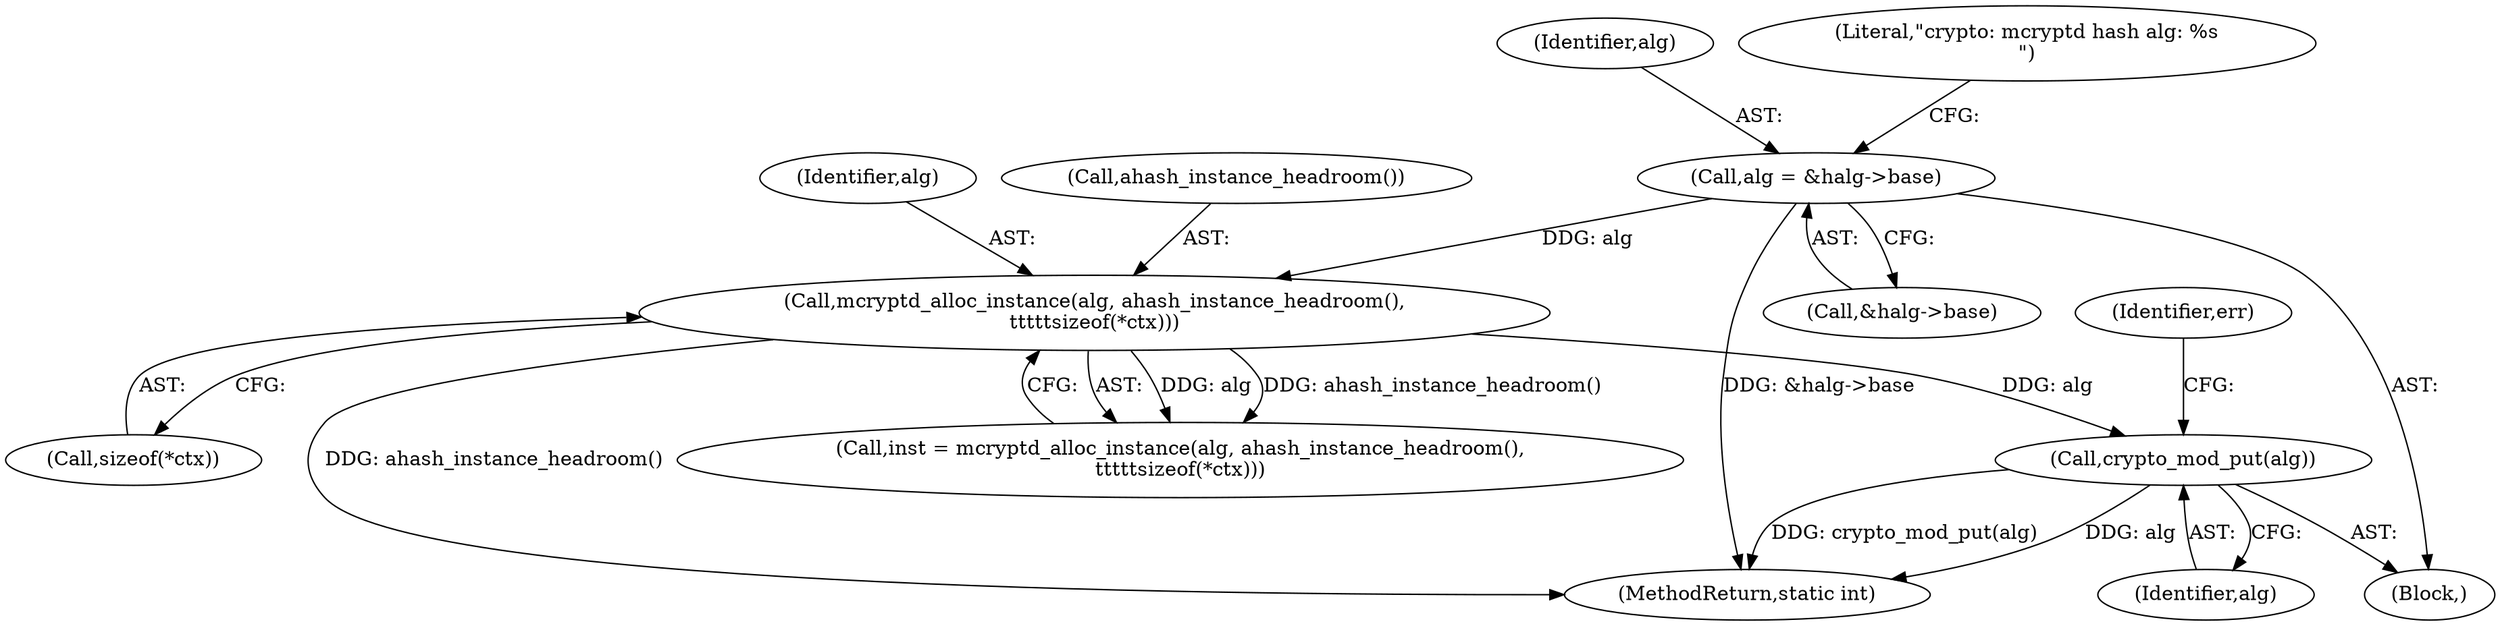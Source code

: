 digraph "0_linux_48a992727d82cb7db076fa15d372178743b1f4cd_0@API" {
"1000339" [label="(Call,crypto_mod_put(alg))"];
"1000151" [label="(Call,mcryptd_alloc_instance(alg, ahash_instance_headroom(),\n\t\t\t\t\tsizeof(*ctx)))"];
"1000138" [label="(Call,alg = &halg->base)"];
"1000154" [label="(Call,sizeof(*ctx))"];
"1000343" [label="(MethodReturn,static int)"];
"1000342" [label="(Identifier,err)"];
"1000151" [label="(Call,mcryptd_alloc_instance(alg, ahash_instance_headroom(),\n\t\t\t\t\tsizeof(*ctx)))"];
"1000139" [label="(Identifier,alg)"];
"1000104" [label="(Block,)"];
"1000138" [label="(Call,alg = &halg->base)"];
"1000153" [label="(Call,ahash_instance_headroom())"];
"1000152" [label="(Identifier,alg)"];
"1000340" [label="(Identifier,alg)"];
"1000140" [label="(Call,&halg->base)"];
"1000149" [label="(Call,inst = mcryptd_alloc_instance(alg, ahash_instance_headroom(),\n\t\t\t\t\tsizeof(*ctx)))"];
"1000145" [label="(Literal,\"crypto: mcryptd hash alg: %s\n\")"];
"1000339" [label="(Call,crypto_mod_put(alg))"];
"1000339" -> "1000104"  [label="AST: "];
"1000339" -> "1000340"  [label="CFG: "];
"1000340" -> "1000339"  [label="AST: "];
"1000342" -> "1000339"  [label="CFG: "];
"1000339" -> "1000343"  [label="DDG: crypto_mod_put(alg)"];
"1000339" -> "1000343"  [label="DDG: alg"];
"1000151" -> "1000339"  [label="DDG: alg"];
"1000151" -> "1000149"  [label="AST: "];
"1000151" -> "1000154"  [label="CFG: "];
"1000152" -> "1000151"  [label="AST: "];
"1000153" -> "1000151"  [label="AST: "];
"1000154" -> "1000151"  [label="AST: "];
"1000149" -> "1000151"  [label="CFG: "];
"1000151" -> "1000343"  [label="DDG: ahash_instance_headroom()"];
"1000151" -> "1000149"  [label="DDG: alg"];
"1000151" -> "1000149"  [label="DDG: ahash_instance_headroom()"];
"1000138" -> "1000151"  [label="DDG: alg"];
"1000138" -> "1000104"  [label="AST: "];
"1000138" -> "1000140"  [label="CFG: "];
"1000139" -> "1000138"  [label="AST: "];
"1000140" -> "1000138"  [label="AST: "];
"1000145" -> "1000138"  [label="CFG: "];
"1000138" -> "1000343"  [label="DDG: &halg->base"];
}
